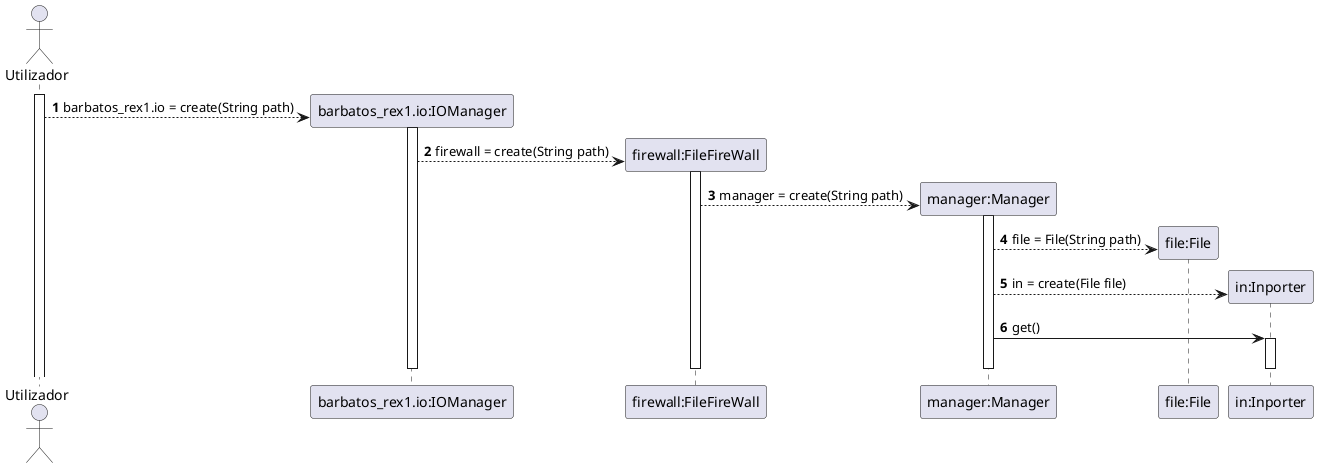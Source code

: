 @startuml
actor Utilizador as u
participant "barbatos_rex1.io:IOManager" as barbatos_rex1.io
participant "firewall:FileFireWall" as firewall
participant "manager:Manager" as manager
participant "file:File" as file
participant "in:Inporter" as in
autonumber
activate u
u-->barbatos_rex1.io** : barbatos_rex1.io = create(String path)
activate barbatos_rex1.io
barbatos_rex1.io -->firewall** : firewall = create(String path)
activate firewall
firewall -->manager** : manager = create(String path)
activate manager
manager -->file** : file = File(String path)
manager --> in** : in = create(File file)
manager -> in : get()
activate in
deactivate
deactivate
deactivate
deactivate
@enduml